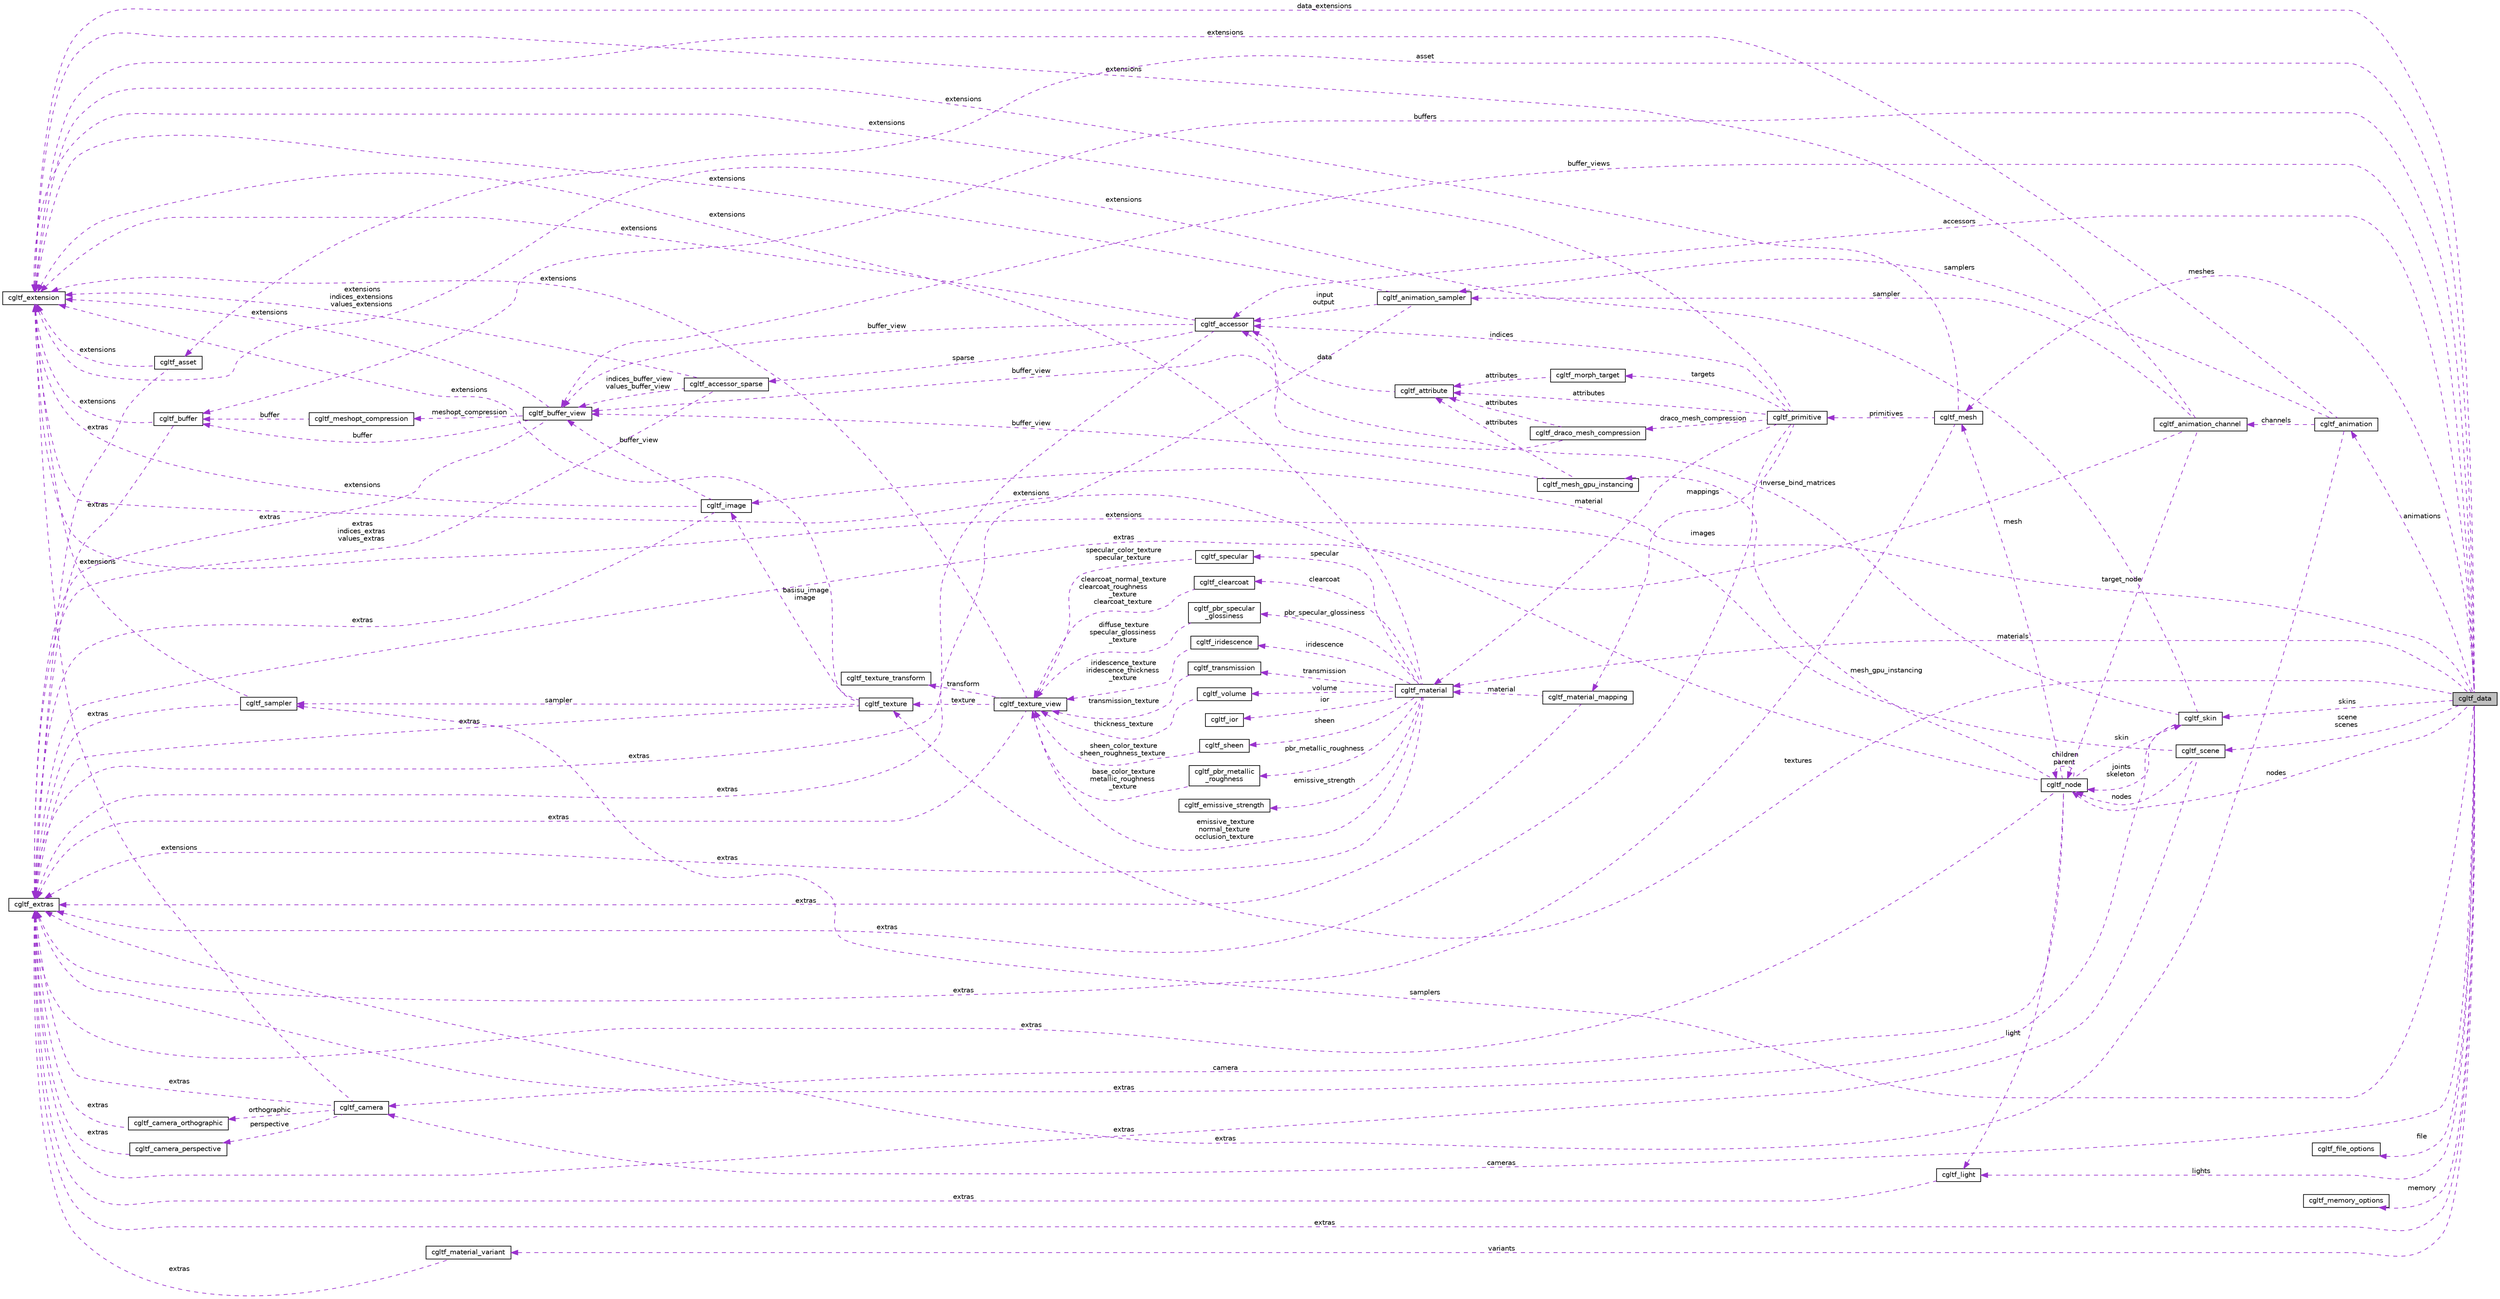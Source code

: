 digraph "cgltf_data"
{
 // LATEX_PDF_SIZE
  edge [fontname="Helvetica",fontsize="10",labelfontname="Helvetica",labelfontsize="10"];
  node [fontname="Helvetica",fontsize="10",shape=record];
  rankdir="LR";
  Node1 [label="cgltf_data",height=0.2,width=0.4,color="black", fillcolor="grey75", style="filled", fontcolor="black",tooltip=" "];
  Node2 -> Node1 [dir="back",color="darkorchid3",fontsize="10",style="dashed",label=" buffers" ,fontname="Helvetica"];
  Node2 [label="cgltf_buffer",height=0.2,width=0.4,color="black", fillcolor="white", style="filled",URL="$structcgltf__buffer.html",tooltip=" "];
  Node3 -> Node2 [dir="back",color="darkorchid3",fontsize="10",style="dashed",label=" extras" ,fontname="Helvetica"];
  Node3 [label="cgltf_extras",height=0.2,width=0.4,color="black", fillcolor="white", style="filled",URL="$structcgltf__extras.html",tooltip=" "];
  Node4 -> Node2 [dir="back",color="darkorchid3",fontsize="10",style="dashed",label=" extensions" ,fontname="Helvetica"];
  Node4 [label="cgltf_extension",height=0.2,width=0.4,color="black", fillcolor="white", style="filled",URL="$structcgltf__extension.html",tooltip=" "];
  Node5 -> Node1 [dir="back",color="darkorchid3",fontsize="10",style="dashed",label=" accessors" ,fontname="Helvetica"];
  Node5 [label="cgltf_accessor",height=0.2,width=0.4,color="black", fillcolor="white", style="filled",URL="$structcgltf__accessor.html",tooltip=" "];
  Node6 -> Node5 [dir="back",color="darkorchid3",fontsize="10",style="dashed",label=" buffer_view" ,fontname="Helvetica"];
  Node6 [label="cgltf_buffer_view",height=0.2,width=0.4,color="black", fillcolor="white", style="filled",URL="$structcgltf__buffer__view.html",tooltip=" "];
  Node2 -> Node6 [dir="back",color="darkorchid3",fontsize="10",style="dashed",label=" buffer" ,fontname="Helvetica"];
  Node7 -> Node6 [dir="back",color="darkorchid3",fontsize="10",style="dashed",label=" meshopt_compression" ,fontname="Helvetica"];
  Node7 [label="cgltf_meshopt_compression",height=0.2,width=0.4,color="black", fillcolor="white", style="filled",URL="$structcgltf__meshopt__compression.html",tooltip=" "];
  Node2 -> Node7 [dir="back",color="darkorchid3",fontsize="10",style="dashed",label=" buffer" ,fontname="Helvetica"];
  Node3 -> Node6 [dir="back",color="darkorchid3",fontsize="10",style="dashed",label=" extras" ,fontname="Helvetica"];
  Node4 -> Node6 [dir="back",color="darkorchid3",fontsize="10",style="dashed",label=" extensions" ,fontname="Helvetica"];
  Node3 -> Node5 [dir="back",color="darkorchid3",fontsize="10",style="dashed",label=" extras" ,fontname="Helvetica"];
  Node4 -> Node5 [dir="back",color="darkorchid3",fontsize="10",style="dashed",label=" extensions" ,fontname="Helvetica"];
  Node8 -> Node5 [dir="back",color="darkorchid3",fontsize="10",style="dashed",label=" sparse" ,fontname="Helvetica"];
  Node8 [label="cgltf_accessor_sparse",height=0.2,width=0.4,color="black", fillcolor="white", style="filled",URL="$structcgltf__accessor__sparse.html",tooltip=" "];
  Node6 -> Node8 [dir="back",color="darkorchid3",fontsize="10",style="dashed",label=" indices_buffer_view\nvalues_buffer_view" ,fontname="Helvetica"];
  Node3 -> Node8 [dir="back",color="darkorchid3",fontsize="10",style="dashed",label=" extras\nindices_extras\nvalues_extras" ,fontname="Helvetica"];
  Node4 -> Node8 [dir="back",color="darkorchid3",fontsize="10",style="dashed",label=" extensions\nindices_extensions\nvalues_extensions" ,fontname="Helvetica"];
  Node9 -> Node1 [dir="back",color="darkorchid3",fontsize="10",style="dashed",label=" scene\nscenes" ,fontname="Helvetica"];
  Node9 [label="cgltf_scene",height=0.2,width=0.4,color="black", fillcolor="white", style="filled",URL="$structcgltf__scene.html",tooltip=" "];
  Node3 -> Node9 [dir="back",color="darkorchid3",fontsize="10",style="dashed",label=" extras" ,fontname="Helvetica"];
  Node4 -> Node9 [dir="back",color="darkorchid3",fontsize="10",style="dashed",label=" extensions" ,fontname="Helvetica"];
  Node10 -> Node9 [dir="back",color="darkorchid3",fontsize="10",style="dashed",label=" nodes" ,fontname="Helvetica"];
  Node10 [label="cgltf_node",height=0.2,width=0.4,color="black", fillcolor="white", style="filled",URL="$structcgltf__node.html",tooltip=" "];
  Node11 -> Node10 [dir="back",color="darkorchid3",fontsize="10",style="dashed",label=" mesh_gpu_instancing" ,fontname="Helvetica"];
  Node11 [label="cgltf_mesh_gpu_instancing",height=0.2,width=0.4,color="black", fillcolor="white", style="filled",URL="$structcgltf__mesh__gpu__instancing.html",tooltip=" "];
  Node12 -> Node11 [dir="back",color="darkorchid3",fontsize="10",style="dashed",label=" attributes" ,fontname="Helvetica"];
  Node12 [label="cgltf_attribute",height=0.2,width=0.4,color="black", fillcolor="white", style="filled",URL="$structcgltf__attribute.html",tooltip=" "];
  Node5 -> Node12 [dir="back",color="darkorchid3",fontsize="10",style="dashed",label=" data" ,fontname="Helvetica"];
  Node6 -> Node11 [dir="back",color="darkorchid3",fontsize="10",style="dashed",label=" buffer_view" ,fontname="Helvetica"];
  Node3 -> Node10 [dir="back",color="darkorchid3",fontsize="10",style="dashed",label=" extras" ,fontname="Helvetica"];
  Node13 -> Node10 [dir="back",color="darkorchid3",fontsize="10",style="dashed",label=" mesh" ,fontname="Helvetica"];
  Node13 [label="cgltf_mesh",height=0.2,width=0.4,color="black", fillcolor="white", style="filled",URL="$structcgltf__mesh.html",tooltip=" "];
  Node3 -> Node13 [dir="back",color="darkorchid3",fontsize="10",style="dashed",label=" extras" ,fontname="Helvetica"];
  Node4 -> Node13 [dir="back",color="darkorchid3",fontsize="10",style="dashed",label=" extensions" ,fontname="Helvetica"];
  Node14 -> Node13 [dir="back",color="darkorchid3",fontsize="10",style="dashed",label=" primitives" ,fontname="Helvetica"];
  Node14 [label="cgltf_primitive",height=0.2,width=0.4,color="black", fillcolor="white", style="filled",URL="$structcgltf__primitive.html",tooltip=" "];
  Node12 -> Node14 [dir="back",color="darkorchid3",fontsize="10",style="dashed",label=" attributes" ,fontname="Helvetica"];
  Node5 -> Node14 [dir="back",color="darkorchid3",fontsize="10",style="dashed",label=" indices" ,fontname="Helvetica"];
  Node15 -> Node14 [dir="back",color="darkorchid3",fontsize="10",style="dashed",label=" mappings" ,fontname="Helvetica"];
  Node15 [label="cgltf_material_mapping",height=0.2,width=0.4,color="black", fillcolor="white", style="filled",URL="$structcgltf__material__mapping.html",tooltip=" "];
  Node3 -> Node15 [dir="back",color="darkorchid3",fontsize="10",style="dashed",label=" extras" ,fontname="Helvetica"];
  Node16 -> Node15 [dir="back",color="darkorchid3",fontsize="10",style="dashed",label=" material" ,fontname="Helvetica"];
  Node16 [label="cgltf_material",height=0.2,width=0.4,color="black", fillcolor="white", style="filled",URL="$structcgltf__material.html",tooltip=" "];
  Node17 -> Node16 [dir="back",color="darkorchid3",fontsize="10",style="dashed",label=" pbr_metallic_roughness" ,fontname="Helvetica"];
  Node17 [label="cgltf_pbr_metallic\l_roughness",height=0.2,width=0.4,color="black", fillcolor="white", style="filled",URL="$structcgltf__pbr__metallic__roughness.html",tooltip=" "];
  Node18 -> Node17 [dir="back",color="darkorchid3",fontsize="10",style="dashed",label=" base_color_texture\nmetallic_roughness\l_texture" ,fontname="Helvetica"];
  Node18 [label="cgltf_texture_view",height=0.2,width=0.4,color="black", fillcolor="white", style="filled",URL="$structcgltf__texture__view.html",tooltip=" "];
  Node19 -> Node18 [dir="back",color="darkorchid3",fontsize="10",style="dashed",label=" transform" ,fontname="Helvetica"];
  Node19 [label="cgltf_texture_transform",height=0.2,width=0.4,color="black", fillcolor="white", style="filled",URL="$structcgltf__texture__transform.html",tooltip=" "];
  Node3 -> Node18 [dir="back",color="darkorchid3",fontsize="10",style="dashed",label=" extras" ,fontname="Helvetica"];
  Node20 -> Node18 [dir="back",color="darkorchid3",fontsize="10",style="dashed",label=" texture" ,fontname="Helvetica"];
  Node20 [label="cgltf_texture",height=0.2,width=0.4,color="black", fillcolor="white", style="filled",URL="$structcgltf__texture.html",tooltip=" "];
  Node21 -> Node20 [dir="back",color="darkorchid3",fontsize="10",style="dashed",label=" sampler" ,fontname="Helvetica"];
  Node21 [label="cgltf_sampler",height=0.2,width=0.4,color="black", fillcolor="white", style="filled",URL="$structcgltf__sampler.html",tooltip=" "];
  Node3 -> Node21 [dir="back",color="darkorchid3",fontsize="10",style="dashed",label=" extras" ,fontname="Helvetica"];
  Node4 -> Node21 [dir="back",color="darkorchid3",fontsize="10",style="dashed",label=" extensions" ,fontname="Helvetica"];
  Node22 -> Node20 [dir="back",color="darkorchid3",fontsize="10",style="dashed",label=" basisu_image\nimage" ,fontname="Helvetica"];
  Node22 [label="cgltf_image",height=0.2,width=0.4,color="black", fillcolor="white", style="filled",URL="$structcgltf__image.html",tooltip=" "];
  Node6 -> Node22 [dir="back",color="darkorchid3",fontsize="10",style="dashed",label=" buffer_view" ,fontname="Helvetica"];
  Node3 -> Node22 [dir="back",color="darkorchid3",fontsize="10",style="dashed",label=" extras" ,fontname="Helvetica"];
  Node4 -> Node22 [dir="back",color="darkorchid3",fontsize="10",style="dashed",label=" extensions" ,fontname="Helvetica"];
  Node3 -> Node20 [dir="back",color="darkorchid3",fontsize="10",style="dashed",label=" extras" ,fontname="Helvetica"];
  Node4 -> Node20 [dir="back",color="darkorchid3",fontsize="10",style="dashed",label=" extensions" ,fontname="Helvetica"];
  Node4 -> Node18 [dir="back",color="darkorchid3",fontsize="10",style="dashed",label=" extensions" ,fontname="Helvetica"];
  Node23 -> Node16 [dir="back",color="darkorchid3",fontsize="10",style="dashed",label=" specular" ,fontname="Helvetica"];
  Node23 [label="cgltf_specular",height=0.2,width=0.4,color="black", fillcolor="white", style="filled",URL="$structcgltf__specular.html",tooltip=" "];
  Node18 -> Node23 [dir="back",color="darkorchid3",fontsize="10",style="dashed",label=" specular_color_texture\nspecular_texture" ,fontname="Helvetica"];
  Node24 -> Node16 [dir="back",color="darkorchid3",fontsize="10",style="dashed",label=" ior" ,fontname="Helvetica"];
  Node24 [label="cgltf_ior",height=0.2,width=0.4,color="black", fillcolor="white", style="filled",URL="$structcgltf__ior.html",tooltip=" "];
  Node25 -> Node16 [dir="back",color="darkorchid3",fontsize="10",style="dashed",label=" clearcoat" ,fontname="Helvetica"];
  Node25 [label="cgltf_clearcoat",height=0.2,width=0.4,color="black", fillcolor="white", style="filled",URL="$structcgltf__clearcoat.html",tooltip=" "];
  Node18 -> Node25 [dir="back",color="darkorchid3",fontsize="10",style="dashed",label=" clearcoat_normal_texture\nclearcoat_roughness\l_texture\nclearcoat_texture" ,fontname="Helvetica"];
  Node26 -> Node16 [dir="back",color="darkorchid3",fontsize="10",style="dashed",label=" pbr_specular_glossiness" ,fontname="Helvetica"];
  Node26 [label="cgltf_pbr_specular\l_glossiness",height=0.2,width=0.4,color="black", fillcolor="white", style="filled",URL="$structcgltf__pbr__specular__glossiness.html",tooltip=" "];
  Node18 -> Node26 [dir="back",color="darkorchid3",fontsize="10",style="dashed",label=" diffuse_texture\nspecular_glossiness\l_texture" ,fontname="Helvetica"];
  Node27 -> Node16 [dir="back",color="darkorchid3",fontsize="10",style="dashed",label=" emissive_strength" ,fontname="Helvetica"];
  Node27 [label="cgltf_emissive_strength",height=0.2,width=0.4,color="black", fillcolor="white", style="filled",URL="$structcgltf__emissive__strength.html",tooltip=" "];
  Node3 -> Node16 [dir="back",color="darkorchid3",fontsize="10",style="dashed",label=" extras" ,fontname="Helvetica"];
  Node4 -> Node16 [dir="back",color="darkorchid3",fontsize="10",style="dashed",label=" extensions" ,fontname="Helvetica"];
  Node18 -> Node16 [dir="back",color="darkorchid3",fontsize="10",style="dashed",label=" emissive_texture\nnormal_texture\nocclusion_texture" ,fontname="Helvetica"];
  Node28 -> Node16 [dir="back",color="darkorchid3",fontsize="10",style="dashed",label=" iridescence" ,fontname="Helvetica"];
  Node28 [label="cgltf_iridescence",height=0.2,width=0.4,color="black", fillcolor="white", style="filled",URL="$structcgltf__iridescence.html",tooltip=" "];
  Node18 -> Node28 [dir="back",color="darkorchid3",fontsize="10",style="dashed",label=" iridescence_texture\niridescence_thickness\l_texture" ,fontname="Helvetica"];
  Node29 -> Node16 [dir="back",color="darkorchid3",fontsize="10",style="dashed",label=" transmission" ,fontname="Helvetica"];
  Node29 [label="cgltf_transmission",height=0.2,width=0.4,color="black", fillcolor="white", style="filled",URL="$structcgltf__transmission.html",tooltip=" "];
  Node18 -> Node29 [dir="back",color="darkorchid3",fontsize="10",style="dashed",label=" transmission_texture" ,fontname="Helvetica"];
  Node30 -> Node16 [dir="back",color="darkorchid3",fontsize="10",style="dashed",label=" volume" ,fontname="Helvetica"];
  Node30 [label="cgltf_volume",height=0.2,width=0.4,color="black", fillcolor="white", style="filled",URL="$structcgltf__volume.html",tooltip=" "];
  Node18 -> Node30 [dir="back",color="darkorchid3",fontsize="10",style="dashed",label=" thickness_texture" ,fontname="Helvetica"];
  Node31 -> Node16 [dir="back",color="darkorchid3",fontsize="10",style="dashed",label=" sheen" ,fontname="Helvetica"];
  Node31 [label="cgltf_sheen",height=0.2,width=0.4,color="black", fillcolor="white", style="filled",URL="$structcgltf__sheen.html",tooltip=" "];
  Node18 -> Node31 [dir="back",color="darkorchid3",fontsize="10",style="dashed",label=" sheen_color_texture\nsheen_roughness_texture" ,fontname="Helvetica"];
  Node32 -> Node14 [dir="back",color="darkorchid3",fontsize="10",style="dashed",label=" targets" ,fontname="Helvetica"];
  Node32 [label="cgltf_morph_target",height=0.2,width=0.4,color="black", fillcolor="white", style="filled",URL="$structcgltf__morph__target.html",tooltip=" "];
  Node12 -> Node32 [dir="back",color="darkorchid3",fontsize="10",style="dashed",label=" attributes" ,fontname="Helvetica"];
  Node3 -> Node14 [dir="back",color="darkorchid3",fontsize="10",style="dashed",label=" extras" ,fontname="Helvetica"];
  Node16 -> Node14 [dir="back",color="darkorchid3",fontsize="10",style="dashed",label=" material" ,fontname="Helvetica"];
  Node4 -> Node14 [dir="back",color="darkorchid3",fontsize="10",style="dashed",label=" extensions" ,fontname="Helvetica"];
  Node33 -> Node14 [dir="back",color="darkorchid3",fontsize="10",style="dashed",label=" draco_mesh_compression" ,fontname="Helvetica"];
  Node33 [label="cgltf_draco_mesh_compression",height=0.2,width=0.4,color="black", fillcolor="white", style="filled",URL="$structcgltf__draco__mesh__compression.html",tooltip=" "];
  Node12 -> Node33 [dir="back",color="darkorchid3",fontsize="10",style="dashed",label=" attributes" ,fontname="Helvetica"];
  Node6 -> Node33 [dir="back",color="darkorchid3",fontsize="10",style="dashed",label=" buffer_view" ,fontname="Helvetica"];
  Node4 -> Node10 [dir="back",color="darkorchid3",fontsize="10",style="dashed",label=" extensions" ,fontname="Helvetica"];
  Node10 -> Node10 [dir="back",color="darkorchid3",fontsize="10",style="dashed",label=" children\nparent" ,fontname="Helvetica"];
  Node34 -> Node10 [dir="back",color="darkorchid3",fontsize="10",style="dashed",label=" light" ,fontname="Helvetica"];
  Node34 [label="cgltf_light",height=0.2,width=0.4,color="black", fillcolor="white", style="filled",URL="$structcgltf__light.html",tooltip=" "];
  Node3 -> Node34 [dir="back",color="darkorchid3",fontsize="10",style="dashed",label=" extras" ,fontname="Helvetica"];
  Node35 -> Node10 [dir="back",color="darkorchid3",fontsize="10",style="dashed",label=" skin" ,fontname="Helvetica"];
  Node35 [label="cgltf_skin",height=0.2,width=0.4,color="black", fillcolor="white", style="filled",URL="$structcgltf__skin.html",tooltip=" "];
  Node5 -> Node35 [dir="back",color="darkorchid3",fontsize="10",style="dashed",label=" inverse_bind_matrices" ,fontname="Helvetica"];
  Node3 -> Node35 [dir="back",color="darkorchid3",fontsize="10",style="dashed",label=" extras" ,fontname="Helvetica"];
  Node4 -> Node35 [dir="back",color="darkorchid3",fontsize="10",style="dashed",label=" extensions" ,fontname="Helvetica"];
  Node10 -> Node35 [dir="back",color="darkorchid3",fontsize="10",style="dashed",label=" joints\nskeleton" ,fontname="Helvetica"];
  Node36 -> Node10 [dir="back",color="darkorchid3",fontsize="10",style="dashed",label=" camera" ,fontname="Helvetica"];
  Node36 [label="cgltf_camera",height=0.2,width=0.4,color="black", fillcolor="white", style="filled",URL="$structcgltf__camera.html",tooltip=" "];
  Node37 -> Node36 [dir="back",color="darkorchid3",fontsize="10",style="dashed",label=" perspective" ,fontname="Helvetica"];
  Node37 [label="cgltf_camera_perspective",height=0.2,width=0.4,color="black", fillcolor="white", style="filled",URL="$structcgltf__camera__perspective.html",tooltip=" "];
  Node3 -> Node37 [dir="back",color="darkorchid3",fontsize="10",style="dashed",label=" extras" ,fontname="Helvetica"];
  Node38 -> Node36 [dir="back",color="darkorchid3",fontsize="10",style="dashed",label=" orthographic" ,fontname="Helvetica"];
  Node38 [label="cgltf_camera_orthographic",height=0.2,width=0.4,color="black", fillcolor="white", style="filled",URL="$structcgltf__camera__orthographic.html",tooltip=" "];
  Node3 -> Node38 [dir="back",color="darkorchid3",fontsize="10",style="dashed",label=" extras" ,fontname="Helvetica"];
  Node3 -> Node36 [dir="back",color="darkorchid3",fontsize="10",style="dashed",label=" extras" ,fontname="Helvetica"];
  Node4 -> Node36 [dir="back",color="darkorchid3",fontsize="10",style="dashed",label=" extensions" ,fontname="Helvetica"];
  Node21 -> Node1 [dir="back",color="darkorchid3",fontsize="10",style="dashed",label=" samplers" ,fontname="Helvetica"];
  Node22 -> Node1 [dir="back",color="darkorchid3",fontsize="10",style="dashed",label=" images" ,fontname="Helvetica"];
  Node39 -> Node1 [dir="back",color="darkorchid3",fontsize="10",style="dashed",label=" file" ,fontname="Helvetica"];
  Node39 [label="cgltf_file_options",height=0.2,width=0.4,color="black", fillcolor="white", style="filled",URL="$structcgltf__file__options.html",tooltip=" "];
  Node6 -> Node1 [dir="back",color="darkorchid3",fontsize="10",style="dashed",label=" buffer_views" ,fontname="Helvetica"];
  Node3 -> Node1 [dir="back",color="darkorchid3",fontsize="10",style="dashed",label=" extras" ,fontname="Helvetica"];
  Node20 -> Node1 [dir="back",color="darkorchid3",fontsize="10",style="dashed",label=" textures" ,fontname="Helvetica"];
  Node16 -> Node1 [dir="back",color="darkorchid3",fontsize="10",style="dashed",label=" materials" ,fontname="Helvetica"];
  Node13 -> Node1 [dir="back",color="darkorchid3",fontsize="10",style="dashed",label=" meshes" ,fontname="Helvetica"];
  Node4 -> Node1 [dir="back",color="darkorchid3",fontsize="10",style="dashed",label=" data_extensions" ,fontname="Helvetica"];
  Node40 -> Node1 [dir="back",color="darkorchid3",fontsize="10",style="dashed",label=" variants" ,fontname="Helvetica"];
  Node40 [label="cgltf_material_variant",height=0.2,width=0.4,color="black", fillcolor="white", style="filled",URL="$structcgltf__material__variant.html",tooltip=" "];
  Node3 -> Node40 [dir="back",color="darkorchid3",fontsize="10",style="dashed",label=" extras" ,fontname="Helvetica"];
  Node10 -> Node1 [dir="back",color="darkorchid3",fontsize="10",style="dashed",label=" nodes" ,fontname="Helvetica"];
  Node41 -> Node1 [dir="back",color="darkorchid3",fontsize="10",style="dashed",label=" memory" ,fontname="Helvetica"];
  Node41 [label="cgltf_memory_options",height=0.2,width=0.4,color="black", fillcolor="white", style="filled",URL="$structcgltf__memory__options.html",tooltip=" "];
  Node34 -> Node1 [dir="back",color="darkorchid3",fontsize="10",style="dashed",label=" lights" ,fontname="Helvetica"];
  Node35 -> Node1 [dir="back",color="darkorchid3",fontsize="10",style="dashed",label=" skins" ,fontname="Helvetica"];
  Node42 -> Node1 [dir="back",color="darkorchid3",fontsize="10",style="dashed",label=" asset" ,fontname="Helvetica"];
  Node42 [label="cgltf_asset",height=0.2,width=0.4,color="black", fillcolor="white", style="filled",URL="$structcgltf__asset.html",tooltip=" "];
  Node3 -> Node42 [dir="back",color="darkorchid3",fontsize="10",style="dashed",label=" extras" ,fontname="Helvetica"];
  Node4 -> Node42 [dir="back",color="darkorchid3",fontsize="10",style="dashed",label=" extensions" ,fontname="Helvetica"];
  Node43 -> Node1 [dir="back",color="darkorchid3",fontsize="10",style="dashed",label=" animations" ,fontname="Helvetica"];
  Node43 [label="cgltf_animation",height=0.2,width=0.4,color="black", fillcolor="white", style="filled",URL="$structcgltf__animation.html",tooltip=" "];
  Node44 -> Node43 [dir="back",color="darkorchid3",fontsize="10",style="dashed",label=" channels" ,fontname="Helvetica"];
  Node44 [label="cgltf_animation_channel",height=0.2,width=0.4,color="black", fillcolor="white", style="filled",URL="$structcgltf__animation__channel.html",tooltip=" "];
  Node3 -> Node44 [dir="back",color="darkorchid3",fontsize="10",style="dashed",label=" extras" ,fontname="Helvetica"];
  Node45 -> Node44 [dir="back",color="darkorchid3",fontsize="10",style="dashed",label=" sampler" ,fontname="Helvetica"];
  Node45 [label="cgltf_animation_sampler",height=0.2,width=0.4,color="black", fillcolor="white", style="filled",URL="$structcgltf__animation__sampler.html",tooltip=" "];
  Node5 -> Node45 [dir="back",color="darkorchid3",fontsize="10",style="dashed",label=" input\noutput" ,fontname="Helvetica"];
  Node3 -> Node45 [dir="back",color="darkorchid3",fontsize="10",style="dashed",label=" extras" ,fontname="Helvetica"];
  Node4 -> Node45 [dir="back",color="darkorchid3",fontsize="10",style="dashed",label=" extensions" ,fontname="Helvetica"];
  Node4 -> Node44 [dir="back",color="darkorchid3",fontsize="10",style="dashed",label=" extensions" ,fontname="Helvetica"];
  Node10 -> Node44 [dir="back",color="darkorchid3",fontsize="10",style="dashed",label=" target_node" ,fontname="Helvetica"];
  Node3 -> Node43 [dir="back",color="darkorchid3",fontsize="10",style="dashed",label=" extras" ,fontname="Helvetica"];
  Node45 -> Node43 [dir="back",color="darkorchid3",fontsize="10",style="dashed",label=" samplers" ,fontname="Helvetica"];
  Node4 -> Node43 [dir="back",color="darkorchid3",fontsize="10",style="dashed",label=" extensions" ,fontname="Helvetica"];
  Node36 -> Node1 [dir="back",color="darkorchid3",fontsize="10",style="dashed",label=" cameras" ,fontname="Helvetica"];
}
